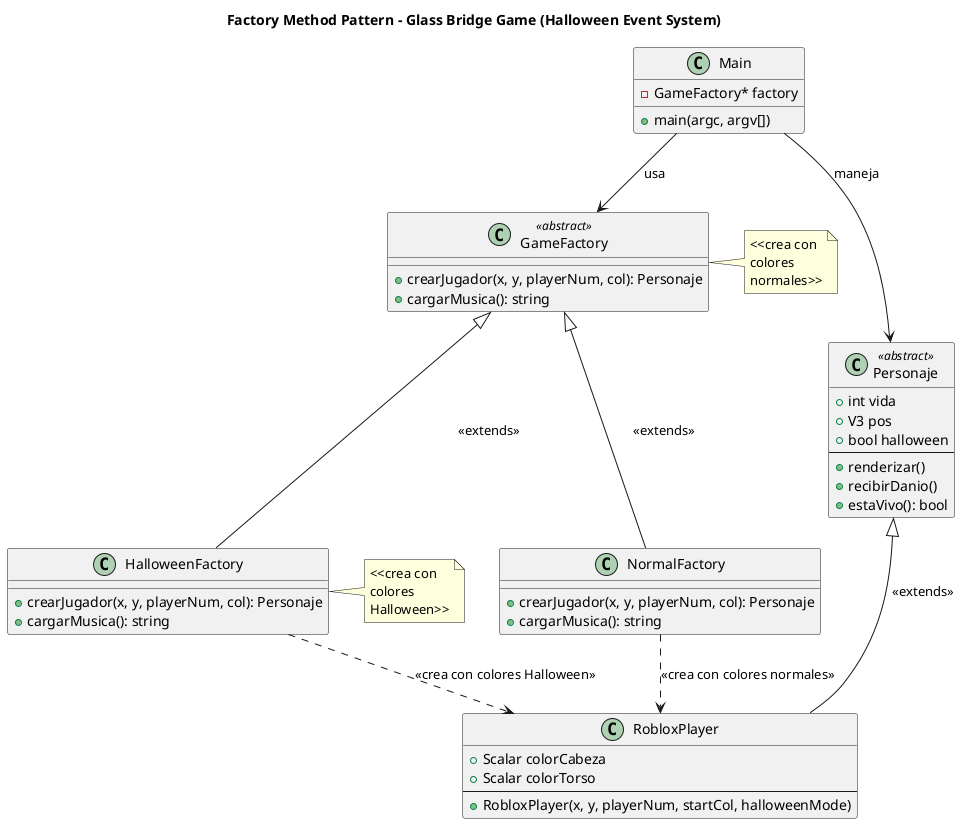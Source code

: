 @startuml
title Factory Method Pattern - Glass Bridge Game (Halloween Event System)

class Main {
  + main(argc, argv[])
  - GameFactory* factory
}

class GameFactory <<abstract>> {
  + crearJugador(x, y, playerNum, col): Personaje
  + cargarMusica(): string
}

class Personaje <<abstract>> {
  + int vida
  + V3 pos
  + bool halloween
  --
  + renderizar()
  + recibirDanio()
  + estaVivo(): bool
}

class NormalFactory {
  + crearJugador(x, y, playerNum, col): Personaje
  + cargarMusica(): string
}

class HalloweenFactory {
  + crearJugador(x, y, playerNum, col): Personaje
  + cargarMusica(): string
}

class RobloxPlayer {
  + Scalar colorCabeza
  + Scalar colorTorso
  --
  + RobloxPlayer(x, y, playerNum, startCol, halloweenMode)
}

note right of GameFactory : <<crea con\ncolores\nnormales>>

note right of HalloweenFactory : <<crea con\ncolores\nHalloween>>

' Relaciones de herencia
GameFactory <|-- NormalFactory : <<extends>>
GameFactory <|-- HalloweenFactory : <<extends>>
Personaje <|-- RobloxPlayer : <<extends>>

' Relaciones de creación
NormalFactory ..> RobloxPlayer : <<crea con colores normales>>
HalloweenFactory ..> RobloxPlayer : <<crea con colores Halloween>>

' Relaciones de uso
Main --> GameFactory : usa
Main --> Personaje : maneja

@enduml